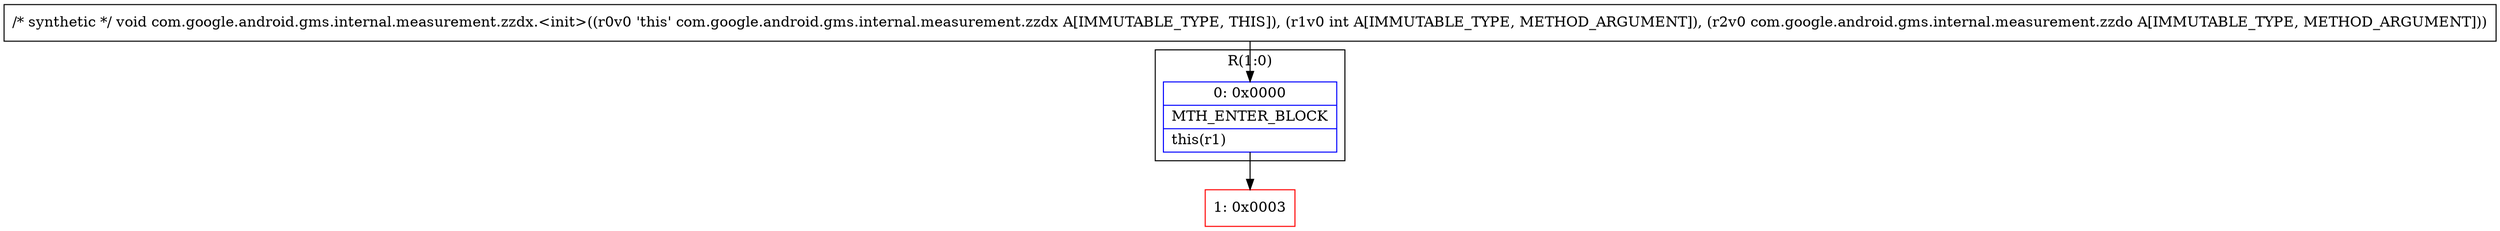 digraph "CFG forcom.google.android.gms.internal.measurement.zzdx.\<init\>(ILcom\/google\/android\/gms\/internal\/measurement\/zzdo;)V" {
subgraph cluster_Region_2127275829 {
label = "R(1:0)";
node [shape=record,color=blue];
Node_0 [shape=record,label="{0\:\ 0x0000|MTH_ENTER_BLOCK\l|this(r1)\l}"];
}
Node_1 [shape=record,color=red,label="{1\:\ 0x0003}"];
MethodNode[shape=record,label="{\/* synthetic *\/ void com.google.android.gms.internal.measurement.zzdx.\<init\>((r0v0 'this' com.google.android.gms.internal.measurement.zzdx A[IMMUTABLE_TYPE, THIS]), (r1v0 int A[IMMUTABLE_TYPE, METHOD_ARGUMENT]), (r2v0 com.google.android.gms.internal.measurement.zzdo A[IMMUTABLE_TYPE, METHOD_ARGUMENT])) }"];
MethodNode -> Node_0;
Node_0 -> Node_1;
}

